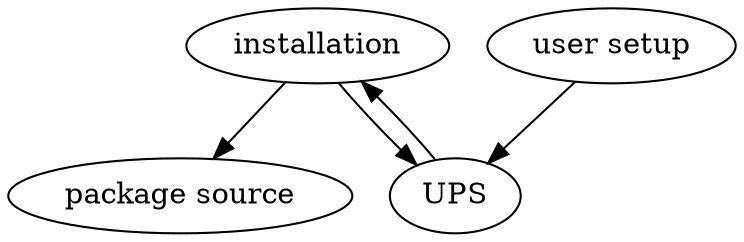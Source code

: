 digraph UPSgraph {
	installation -> "package source";
	installation -> UPS;
	UPS -> installation;
	"user setup" -> UPS;
	}